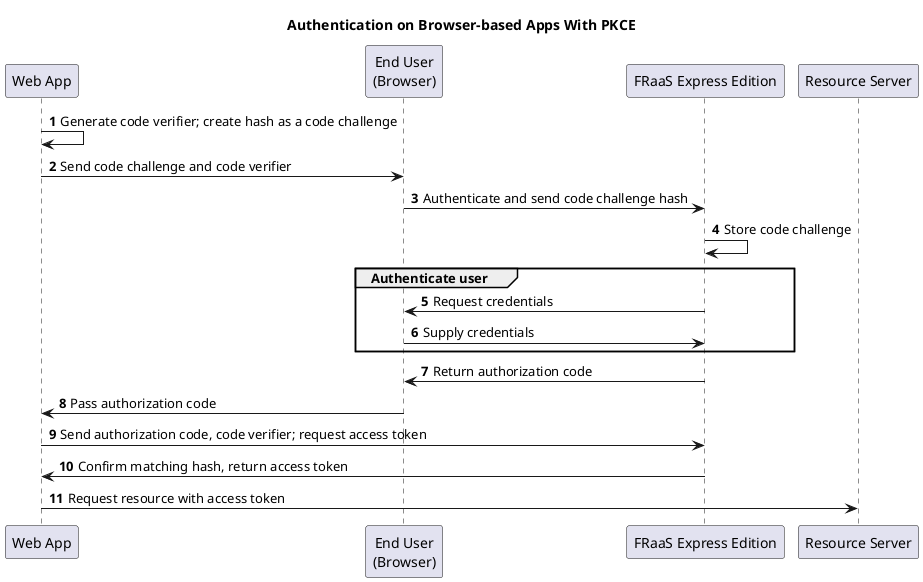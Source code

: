 @startuml

title Authentication on Browser-based Apps With PKCE 
autonumber

participant "Web App" as Client
participant "End User\n(Browser)" as User
participant "FRaaS Express Edition" as Provider
participant "Resource Server" as Resource

Client->Client: Generate code verifier; create hash as a code challenge

Client->User: Send code challenge and code verifier

User->Provider: Authenticate and send code challenge hash

Provider->Provider: Store code challenge
group Authenticate user
  Provider->User: Request credentials
  User->Provider: Supply credentials
end

Provider->User: Return authorization code

User->Client: Pass authorization code

Client->Provider: Send authorization code, code verifier; request access token

Provider->Client: Confirm matching hash, return access token

Client->Resource: Request resource with access token


@enduml